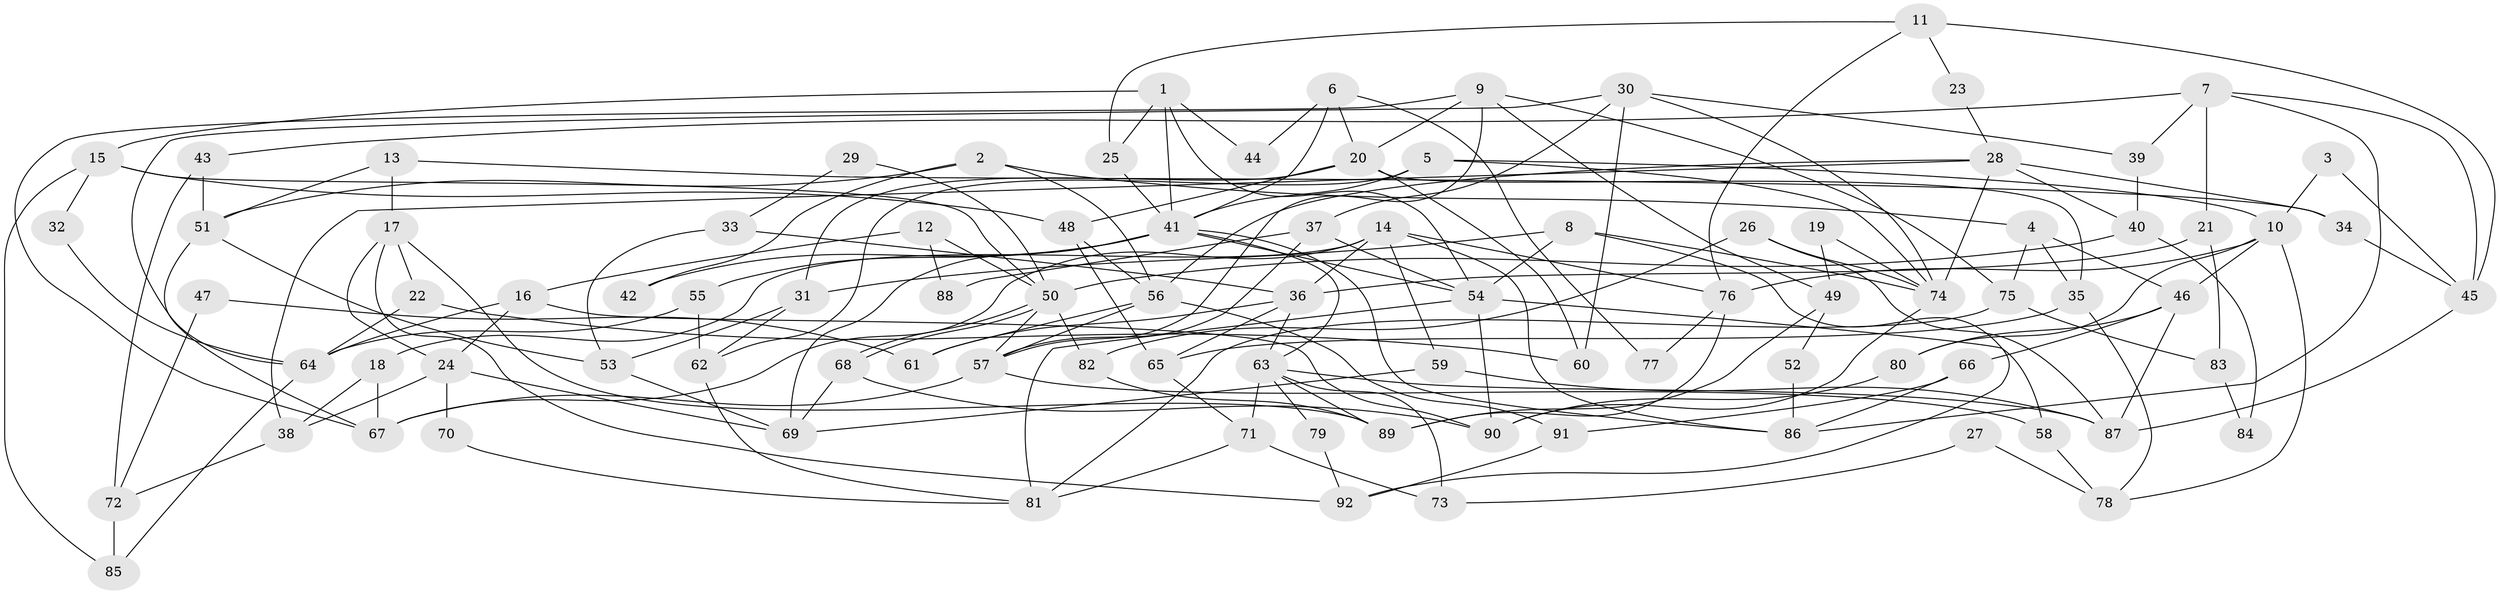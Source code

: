 // Generated by graph-tools (version 1.1) at 2025/15/03/09/25 04:15:00]
// undirected, 92 vertices, 184 edges
graph export_dot {
graph [start="1"]
  node [color=gray90,style=filled];
  1;
  2;
  3;
  4;
  5;
  6;
  7;
  8;
  9;
  10;
  11;
  12;
  13;
  14;
  15;
  16;
  17;
  18;
  19;
  20;
  21;
  22;
  23;
  24;
  25;
  26;
  27;
  28;
  29;
  30;
  31;
  32;
  33;
  34;
  35;
  36;
  37;
  38;
  39;
  40;
  41;
  42;
  43;
  44;
  45;
  46;
  47;
  48;
  49;
  50;
  51;
  52;
  53;
  54;
  55;
  56;
  57;
  58;
  59;
  60;
  61;
  62;
  63;
  64;
  65;
  66;
  67;
  68;
  69;
  70;
  71;
  72;
  73;
  74;
  75;
  76;
  77;
  78;
  79;
  80;
  81;
  82;
  83;
  84;
  85;
  86;
  87;
  88;
  89;
  90;
  91;
  92;
  1 -- 41;
  1 -- 54;
  1 -- 15;
  1 -- 25;
  1 -- 44;
  2 -- 51;
  2 -- 4;
  2 -- 42;
  2 -- 56;
  3 -- 45;
  3 -- 10;
  4 -- 46;
  4 -- 35;
  4 -- 75;
  5 -- 41;
  5 -- 74;
  5 -- 10;
  5 -- 62;
  6 -- 20;
  6 -- 41;
  6 -- 44;
  6 -- 77;
  7 -- 45;
  7 -- 43;
  7 -- 21;
  7 -- 39;
  7 -- 86;
  8 -- 74;
  8 -- 31;
  8 -- 54;
  8 -- 92;
  9 -- 67;
  9 -- 57;
  9 -- 20;
  9 -- 49;
  9 -- 75;
  10 -- 46;
  10 -- 76;
  10 -- 78;
  10 -- 80;
  11 -- 76;
  11 -- 25;
  11 -- 23;
  11 -- 45;
  12 -- 50;
  12 -- 16;
  12 -- 88;
  13 -- 51;
  13 -- 34;
  13 -- 17;
  14 -- 76;
  14 -- 59;
  14 -- 18;
  14 -- 36;
  14 -- 67;
  14 -- 86;
  15 -- 48;
  15 -- 32;
  15 -- 50;
  15 -- 85;
  16 -- 24;
  16 -- 90;
  16 -- 64;
  17 -- 22;
  17 -- 24;
  17 -- 89;
  17 -- 92;
  18 -- 67;
  18 -- 38;
  19 -- 49;
  19 -- 74;
  20 -- 35;
  20 -- 31;
  20 -- 48;
  20 -- 60;
  21 -- 36;
  21 -- 83;
  22 -- 60;
  22 -- 64;
  23 -- 28;
  24 -- 69;
  24 -- 38;
  24 -- 70;
  25 -- 41;
  26 -- 74;
  26 -- 82;
  26 -- 87;
  27 -- 78;
  27 -- 73;
  28 -- 38;
  28 -- 40;
  28 -- 34;
  28 -- 56;
  28 -- 74;
  29 -- 50;
  29 -- 33;
  30 -- 37;
  30 -- 64;
  30 -- 39;
  30 -- 60;
  30 -- 74;
  31 -- 62;
  31 -- 53;
  32 -- 64;
  33 -- 53;
  33 -- 36;
  34 -- 45;
  35 -- 65;
  35 -- 78;
  36 -- 65;
  36 -- 61;
  36 -- 63;
  37 -- 54;
  37 -- 57;
  37 -- 88;
  38 -- 72;
  39 -- 40;
  40 -- 50;
  40 -- 84;
  41 -- 86;
  41 -- 63;
  41 -- 42;
  41 -- 54;
  41 -- 55;
  41 -- 69;
  43 -- 72;
  43 -- 51;
  45 -- 87;
  46 -- 80;
  46 -- 66;
  46 -- 87;
  47 -- 72;
  47 -- 61;
  48 -- 56;
  48 -- 65;
  49 -- 89;
  49 -- 52;
  50 -- 68;
  50 -- 68;
  50 -- 57;
  50 -- 82;
  51 -- 53;
  51 -- 67;
  52 -- 86;
  53 -- 69;
  54 -- 58;
  54 -- 81;
  54 -- 90;
  55 -- 62;
  55 -- 64;
  56 -- 57;
  56 -- 61;
  56 -- 91;
  57 -- 58;
  57 -- 67;
  58 -- 78;
  59 -- 69;
  59 -- 87;
  62 -- 81;
  63 -- 87;
  63 -- 71;
  63 -- 73;
  63 -- 79;
  63 -- 89;
  64 -- 85;
  65 -- 71;
  66 -- 91;
  66 -- 86;
  68 -- 90;
  68 -- 69;
  70 -- 81;
  71 -- 81;
  71 -- 73;
  72 -- 85;
  74 -- 90;
  75 -- 81;
  75 -- 83;
  76 -- 89;
  76 -- 77;
  79 -- 92;
  80 -- 90;
  82 -- 89;
  83 -- 84;
  91 -- 92;
}
